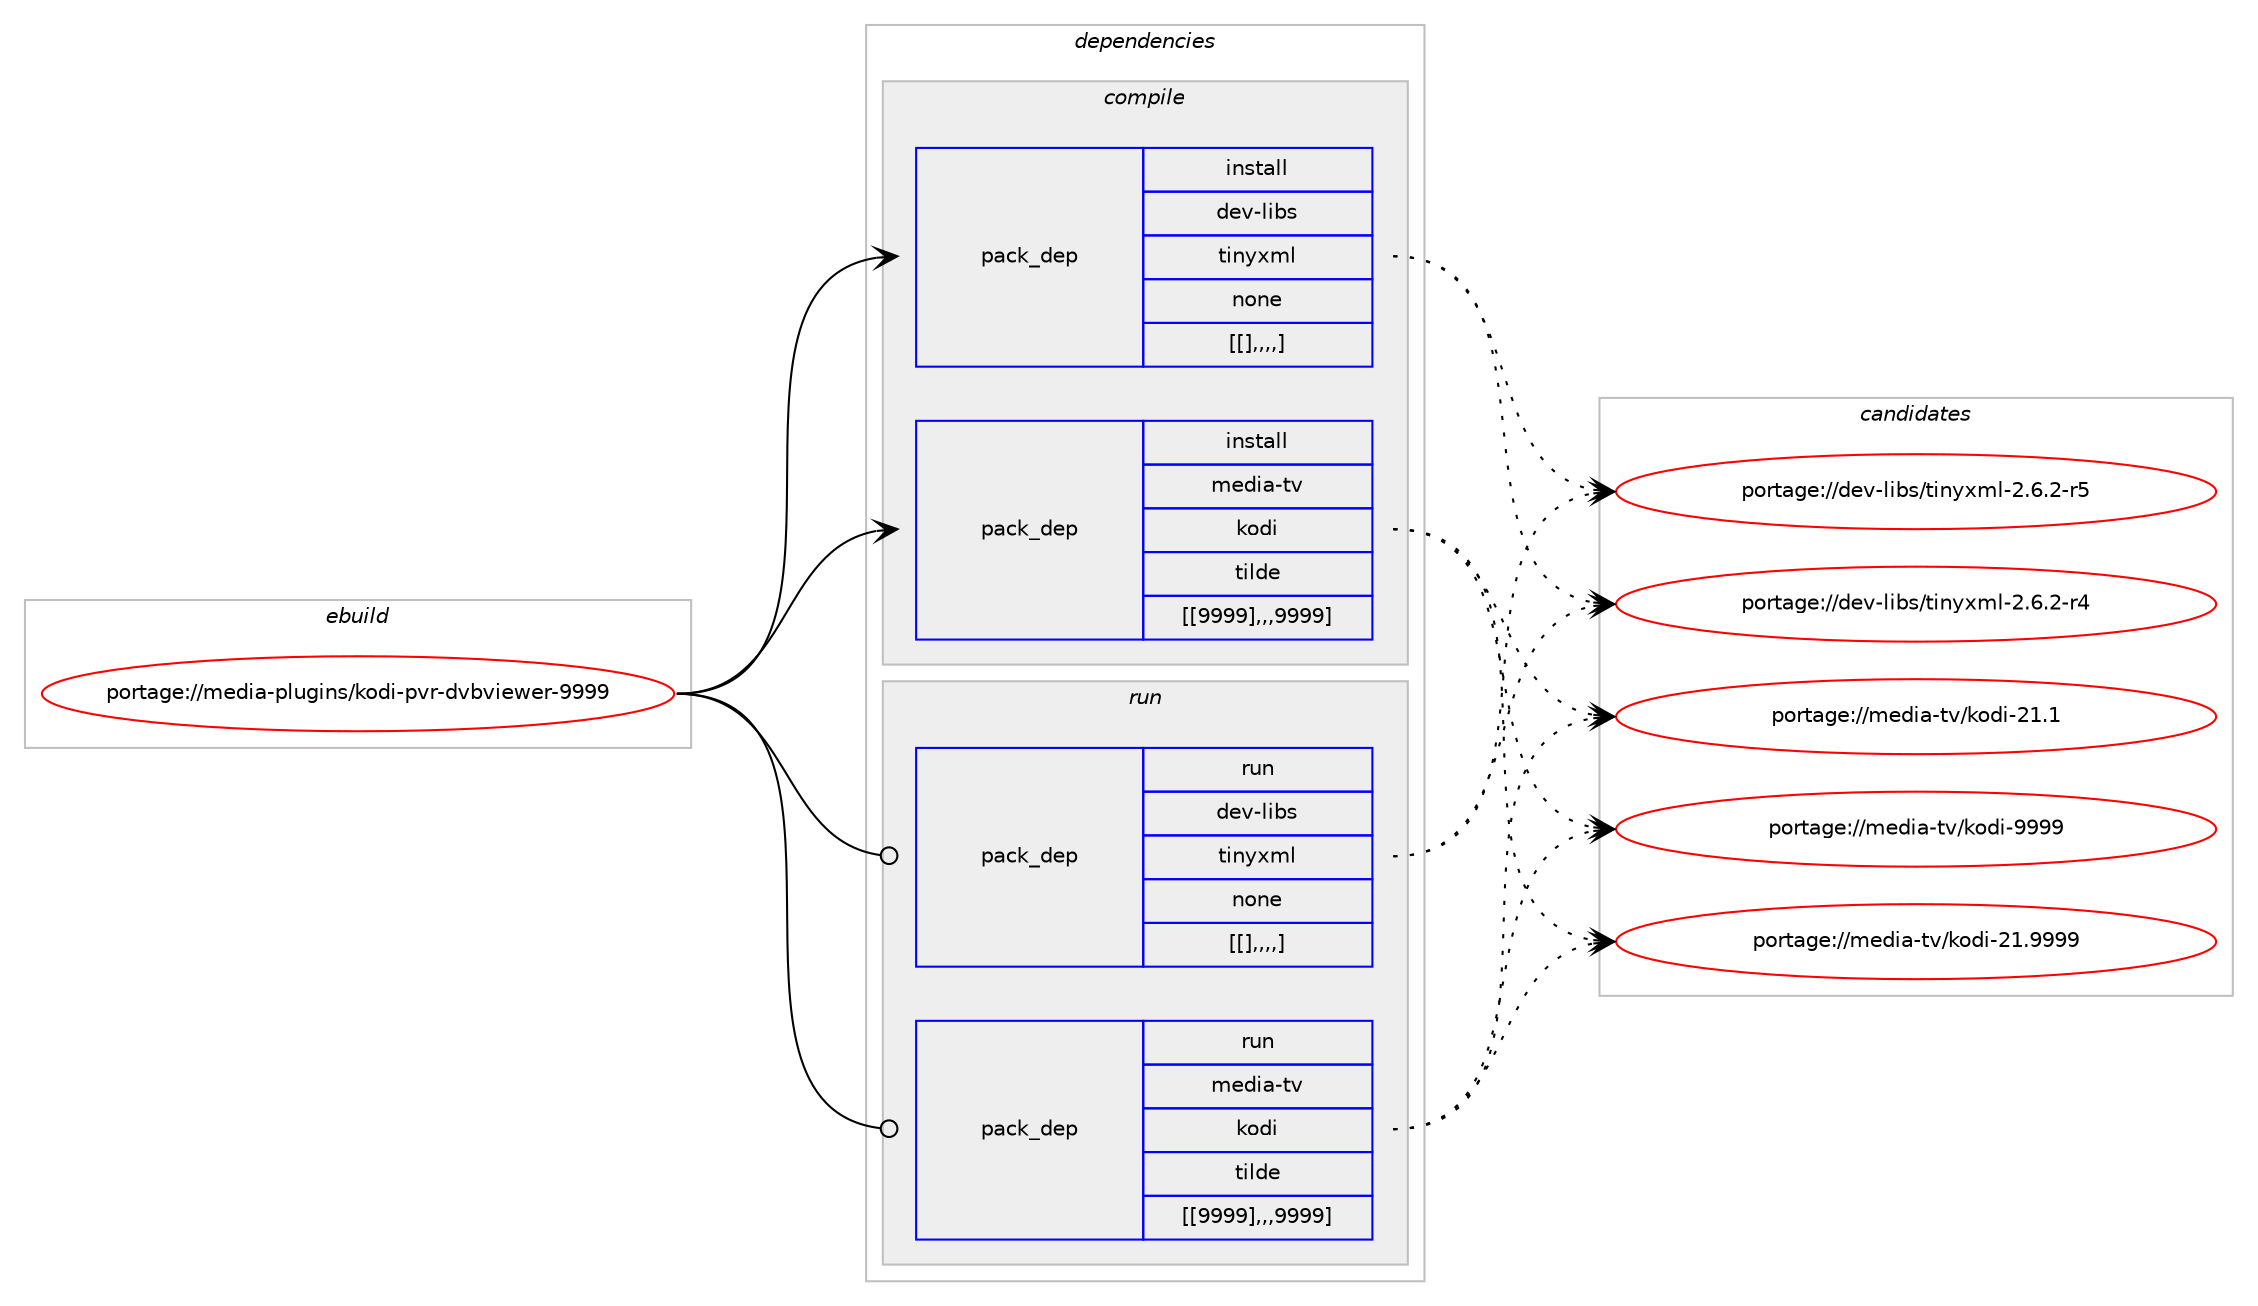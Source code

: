 digraph prolog {

# *************
# Graph options
# *************

newrank=true;
concentrate=true;
compound=true;
graph [rankdir=LR,fontname=Helvetica,fontsize=10,ranksep=1.5];#, ranksep=2.5, nodesep=0.2];
edge  [arrowhead=vee];
node  [fontname=Helvetica,fontsize=10];

# **********
# The ebuild
# **********

subgraph cluster_leftcol {
color=gray;
label=<<i>ebuild</i>>;
id [label="portage://media-plugins/kodi-pvr-dvbviewer-9999", color=red, width=4, href="../media-plugins/kodi-pvr-dvbviewer-9999.svg"];
}

# ****************
# The dependencies
# ****************

subgraph cluster_midcol {
color=gray;
label=<<i>dependencies</i>>;
subgraph cluster_compile {
fillcolor="#eeeeee";
style=filled;
label=<<i>compile</i>>;
subgraph pack244090 {
dependency331164 [label=<<TABLE BORDER="0" CELLBORDER="1" CELLSPACING="0" CELLPADDING="4" WIDTH="220"><TR><TD ROWSPAN="6" CELLPADDING="30">pack_dep</TD></TR><TR><TD WIDTH="110">install</TD></TR><TR><TD>dev-libs</TD></TR><TR><TD>tinyxml</TD></TR><TR><TD>none</TD></TR><TR><TD>[[],,,,]</TD></TR></TABLE>>, shape=none, color=blue];
}
id:e -> dependency331164:w [weight=20,style="solid",arrowhead="vee"];
subgraph pack244108 {
dependency331211 [label=<<TABLE BORDER="0" CELLBORDER="1" CELLSPACING="0" CELLPADDING="4" WIDTH="220"><TR><TD ROWSPAN="6" CELLPADDING="30">pack_dep</TD></TR><TR><TD WIDTH="110">install</TD></TR><TR><TD>media-tv</TD></TR><TR><TD>kodi</TD></TR><TR><TD>tilde</TD></TR><TR><TD>[[9999],,,9999]</TD></TR></TABLE>>, shape=none, color=blue];
}
id:e -> dependency331211:w [weight=20,style="solid",arrowhead="vee"];
}
subgraph cluster_compileandrun {
fillcolor="#eeeeee";
style=filled;
label=<<i>compile and run</i>>;
}
subgraph cluster_run {
fillcolor="#eeeeee";
style=filled;
label=<<i>run</i>>;
subgraph pack244165 {
dependency331252 [label=<<TABLE BORDER="0" CELLBORDER="1" CELLSPACING="0" CELLPADDING="4" WIDTH="220"><TR><TD ROWSPAN="6" CELLPADDING="30">pack_dep</TD></TR><TR><TD WIDTH="110">run</TD></TR><TR><TD>dev-libs</TD></TR><TR><TD>tinyxml</TD></TR><TR><TD>none</TD></TR><TR><TD>[[],,,,]</TD></TR></TABLE>>, shape=none, color=blue];
}
id:e -> dependency331252:w [weight=20,style="solid",arrowhead="odot"];
subgraph pack244191 {
dependency331270 [label=<<TABLE BORDER="0" CELLBORDER="1" CELLSPACING="0" CELLPADDING="4" WIDTH="220"><TR><TD ROWSPAN="6" CELLPADDING="30">pack_dep</TD></TR><TR><TD WIDTH="110">run</TD></TR><TR><TD>media-tv</TD></TR><TR><TD>kodi</TD></TR><TR><TD>tilde</TD></TR><TR><TD>[[9999],,,9999]</TD></TR></TABLE>>, shape=none, color=blue];
}
id:e -> dependency331270:w [weight=20,style="solid",arrowhead="odot"];
}
}

# **************
# The candidates
# **************

subgraph cluster_choices {
rank=same;
color=gray;
label=<<i>candidates</i>>;

subgraph choice243335 {
color=black;
nodesep=1;
choice1001011184510810598115471161051101211201091084550465446504511453 [label="portage://dev-libs/tinyxml-2.6.2-r5", color=red, width=4,href="../dev-libs/tinyxml-2.6.2-r5.svg"];
choice1001011184510810598115471161051101211201091084550465446504511452 [label="portage://dev-libs/tinyxml-2.6.2-r4", color=red, width=4,href="../dev-libs/tinyxml-2.6.2-r4.svg"];
dependency331164:e -> choice1001011184510810598115471161051101211201091084550465446504511453:w [style=dotted,weight="100"];
dependency331164:e -> choice1001011184510810598115471161051101211201091084550465446504511452:w [style=dotted,weight="100"];
}
subgraph choice243369 {
color=black;
nodesep=1;
choice1091011001059745116118471071111001054557575757 [label="portage://media-tv/kodi-9999", color=red, width=4,href="../media-tv/kodi-9999.svg"];
choice1091011001059745116118471071111001054550494657575757 [label="portage://media-tv/kodi-21.9999", color=red, width=4,href="../media-tv/kodi-21.9999.svg"];
choice1091011001059745116118471071111001054550494649 [label="portage://media-tv/kodi-21.1", color=red, width=4,href="../media-tv/kodi-21.1.svg"];
dependency331211:e -> choice1091011001059745116118471071111001054557575757:w [style=dotted,weight="100"];
dependency331211:e -> choice1091011001059745116118471071111001054550494657575757:w [style=dotted,weight="100"];
dependency331211:e -> choice1091011001059745116118471071111001054550494649:w [style=dotted,weight="100"];
}
subgraph choice243395 {
color=black;
nodesep=1;
choice1001011184510810598115471161051101211201091084550465446504511453 [label="portage://dev-libs/tinyxml-2.6.2-r5", color=red, width=4,href="../dev-libs/tinyxml-2.6.2-r5.svg"];
choice1001011184510810598115471161051101211201091084550465446504511452 [label="portage://dev-libs/tinyxml-2.6.2-r4", color=red, width=4,href="../dev-libs/tinyxml-2.6.2-r4.svg"];
dependency331252:e -> choice1001011184510810598115471161051101211201091084550465446504511453:w [style=dotted,weight="100"];
dependency331252:e -> choice1001011184510810598115471161051101211201091084550465446504511452:w [style=dotted,weight="100"];
}
subgraph choice243397 {
color=black;
nodesep=1;
choice1091011001059745116118471071111001054557575757 [label="portage://media-tv/kodi-9999", color=red, width=4,href="../media-tv/kodi-9999.svg"];
choice1091011001059745116118471071111001054550494657575757 [label="portage://media-tv/kodi-21.9999", color=red, width=4,href="../media-tv/kodi-21.9999.svg"];
choice1091011001059745116118471071111001054550494649 [label="portage://media-tv/kodi-21.1", color=red, width=4,href="../media-tv/kodi-21.1.svg"];
dependency331270:e -> choice1091011001059745116118471071111001054557575757:w [style=dotted,weight="100"];
dependency331270:e -> choice1091011001059745116118471071111001054550494657575757:w [style=dotted,weight="100"];
dependency331270:e -> choice1091011001059745116118471071111001054550494649:w [style=dotted,weight="100"];
}
}

}
